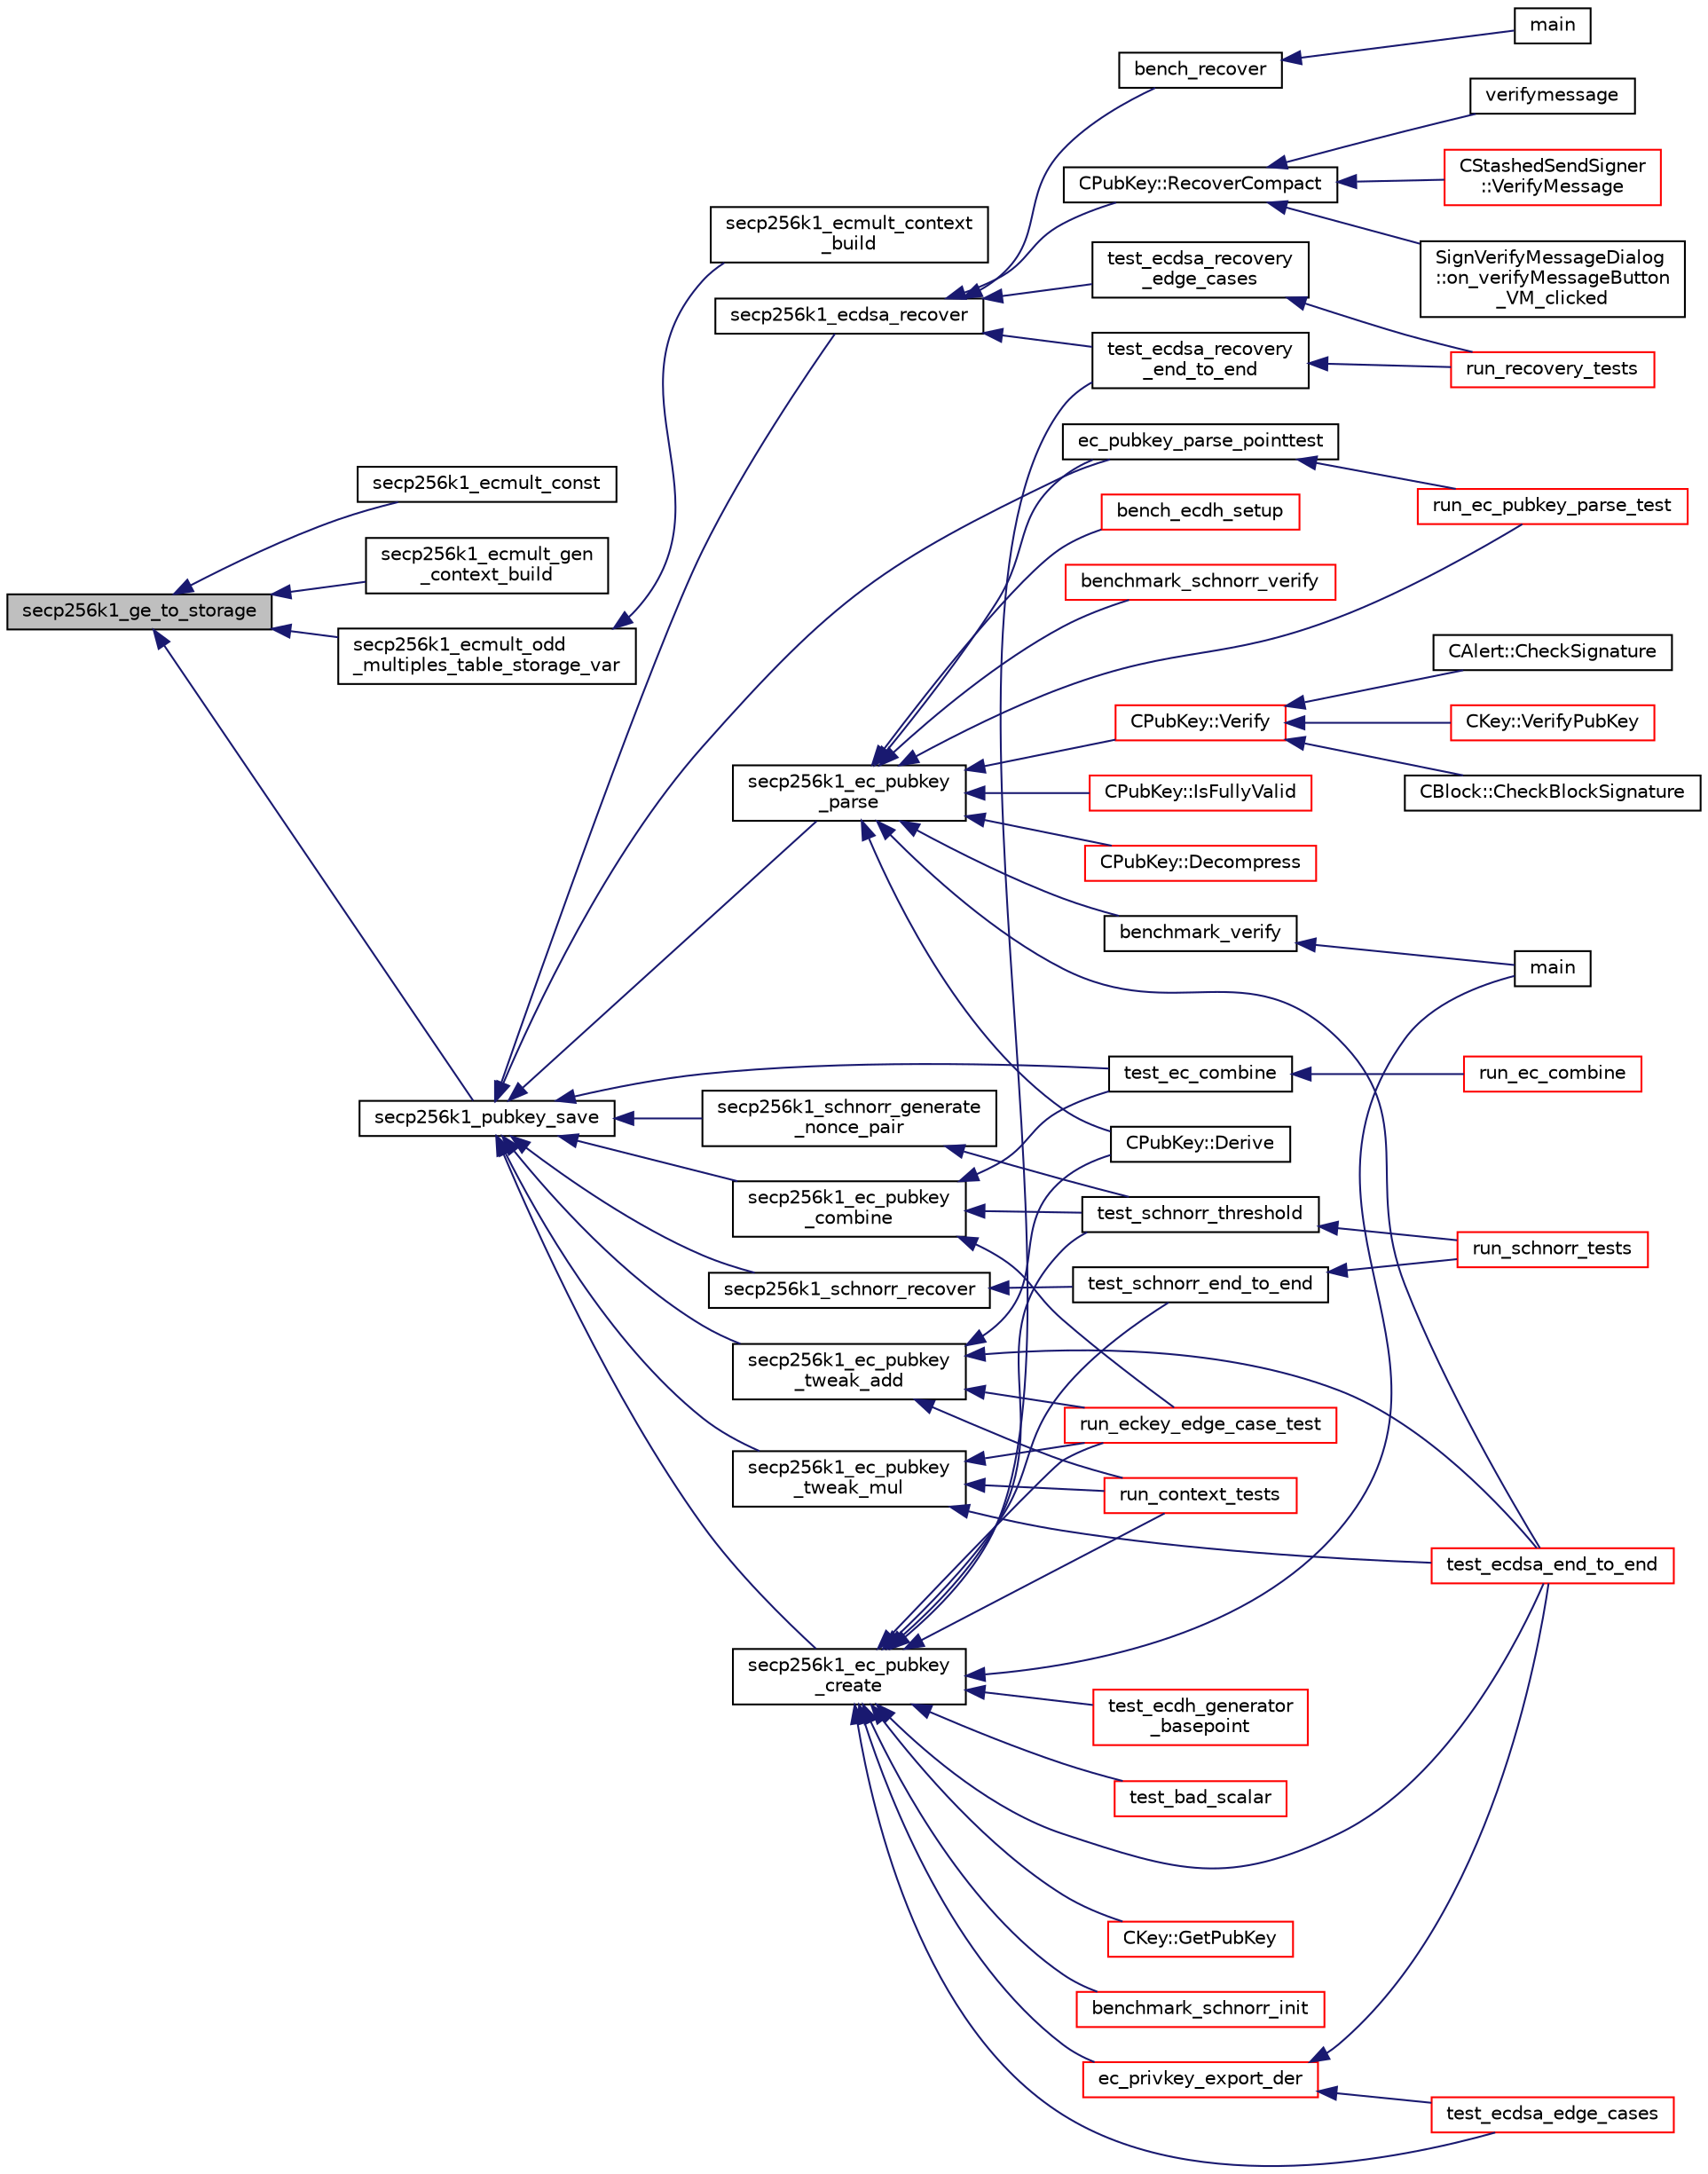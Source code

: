 digraph "secp256k1_ge_to_storage"
{
  edge [fontname="Helvetica",fontsize="10",labelfontname="Helvetica",labelfontsize="10"];
  node [fontname="Helvetica",fontsize="10",shape=record];
  rankdir="LR";
  Node1432 [label="secp256k1_ge_to_storage",height=0.2,width=0.4,color="black", fillcolor="grey75", style="filled", fontcolor="black"];
  Node1432 -> Node1433 [dir="back",color="midnightblue",fontsize="10",style="solid",fontname="Helvetica"];
  Node1433 [label="secp256k1_ecmult_const",height=0.2,width=0.4,color="black", fillcolor="white", style="filled",URL="$d6/d3e/ecmult__const__impl_8h.html#a89f4e02fa2a4630ae0c5e302457f7931"];
  Node1432 -> Node1434 [dir="back",color="midnightblue",fontsize="10",style="solid",fontname="Helvetica"];
  Node1434 [label="secp256k1_ecmult_gen\l_context_build",height=0.2,width=0.4,color="black", fillcolor="white", style="filled",URL="$d9/d00/ecmult__gen__impl_8h.html#afaf90b2a6554053187cdc89df0dafd21"];
  Node1432 -> Node1435 [dir="back",color="midnightblue",fontsize="10",style="solid",fontname="Helvetica"];
  Node1435 [label="secp256k1_ecmult_odd\l_multiples_table_storage_var",height=0.2,width=0.4,color="black", fillcolor="white", style="filled",URL="$d5/d17/ecmult__impl_8h.html#a72a05df0626a92692be8ca5e68c19a56"];
  Node1435 -> Node1436 [dir="back",color="midnightblue",fontsize="10",style="solid",fontname="Helvetica"];
  Node1436 [label="secp256k1_ecmult_context\l_build",height=0.2,width=0.4,color="black", fillcolor="white", style="filled",URL="$d5/d17/ecmult__impl_8h.html#acc2494f319c79f6cc15982f43e7a6f00"];
  Node1432 -> Node1437 [dir="back",color="midnightblue",fontsize="10",style="solid",fontname="Helvetica"];
  Node1437 [label="secp256k1_pubkey_save",height=0.2,width=0.4,color="black", fillcolor="white", style="filled",URL="$d1/d8c/secp256k1_8c.html#aa061c9c5c861017bef990e5c4653e0f4"];
  Node1437 -> Node1438 [dir="back",color="midnightblue",fontsize="10",style="solid",fontname="Helvetica"];
  Node1438 [label="secp256k1_ecdsa_recover",height=0.2,width=0.4,color="black", fillcolor="white", style="filled",URL="$d6/d5d/recovery_2main__impl_8h.html#a75f3e32e9a25eac9e8f9d3a5a8b0dc94",tooltip="Recover an ECDSA public key from a signature. "];
  Node1438 -> Node1439 [dir="back",color="midnightblue",fontsize="10",style="solid",fontname="Helvetica"];
  Node1439 [label="CPubKey::RecoverCompact",height=0.2,width=0.4,color="black", fillcolor="white", style="filled",URL="$da/d4e/class_c_pub_key.html#a169505e735a02db385486b0affeb565c"];
  Node1439 -> Node1440 [dir="back",color="midnightblue",fontsize="10",style="solid",fontname="Helvetica"];
  Node1440 [label="SignVerifyMessageDialog\l::on_verifyMessageButton\l_VM_clicked",height=0.2,width=0.4,color="black", fillcolor="white", style="filled",URL="$d1/d26/class_sign_verify_message_dialog.html#ae37dec200b27f23c409221511447ae1e"];
  Node1439 -> Node1441 [dir="back",color="midnightblue",fontsize="10",style="solid",fontname="Helvetica"];
  Node1441 [label="verifymessage",height=0.2,width=0.4,color="black", fillcolor="white", style="filled",URL="$db/d48/rpcmisc_8cpp.html#ad8fce781dfd9dfd4866bba2a4589141a"];
  Node1439 -> Node1442 [dir="back",color="midnightblue",fontsize="10",style="solid",fontname="Helvetica"];
  Node1442 [label="CStashedSendSigner\l::VerifyMessage",height=0.2,width=0.4,color="red", fillcolor="white", style="filled",URL="$da/d0a/class_c_stashed_send_signer.html#a917e4eb567f2005a73ef59bafcf46bd4",tooltip="Verify the message, returns true if succcessful. "];
  Node1438 -> Node1501 [dir="back",color="midnightblue",fontsize="10",style="solid",fontname="Helvetica"];
  Node1501 [label="bench_recover",height=0.2,width=0.4,color="black", fillcolor="white", style="filled",URL="$d7/d8e/bench__recover_8c.html#a6bbc6888c36d93d55e5410b25121db10"];
  Node1501 -> Node1502 [dir="back",color="midnightblue",fontsize="10",style="solid",fontname="Helvetica"];
  Node1502 [label="main",height=0.2,width=0.4,color="black", fillcolor="white", style="filled",URL="$d7/d8e/bench__recover_8c.html#a840291bc02cba5474a4cb46a9b9566fe"];
  Node1438 -> Node1503 [dir="back",color="midnightblue",fontsize="10",style="solid",fontname="Helvetica"];
  Node1503 [label="test_ecdsa_recovery\l_end_to_end",height=0.2,width=0.4,color="black", fillcolor="white", style="filled",URL="$d3/d71/recovery_2tests__impl_8h.html#a70649882936497184992dfaa06b1106f"];
  Node1503 -> Node1504 [dir="back",color="midnightblue",fontsize="10",style="solid",fontname="Helvetica"];
  Node1504 [label="run_recovery_tests",height=0.2,width=0.4,color="red", fillcolor="white", style="filled",URL="$d3/d71/recovery_2tests__impl_8h.html#a3a06f71955483e9502f3c408857407f2"];
  Node1438 -> Node1506 [dir="back",color="midnightblue",fontsize="10",style="solid",fontname="Helvetica"];
  Node1506 [label="test_ecdsa_recovery\l_edge_cases",height=0.2,width=0.4,color="black", fillcolor="white", style="filled",URL="$d3/d71/recovery_2tests__impl_8h.html#ad6d3138600637a7c940bc40a22795e46"];
  Node1506 -> Node1504 [dir="back",color="midnightblue",fontsize="10",style="solid",fontname="Helvetica"];
  Node1437 -> Node1507 [dir="back",color="midnightblue",fontsize="10",style="solid",fontname="Helvetica"];
  Node1507 [label="secp256k1_schnorr_recover",height=0.2,width=0.4,color="black", fillcolor="white", style="filled",URL="$d9/dab/schnorr_2main__impl_8h.html#aa4480a44de97ffc056712ea9fd9631c5",tooltip="Recover an EC public key from a Schnorr signature created using secp256k1_schnorr_sign. "];
  Node1507 -> Node1508 [dir="back",color="midnightblue",fontsize="10",style="solid",fontname="Helvetica"];
  Node1508 [label="test_schnorr_end_to_end",height=0.2,width=0.4,color="black", fillcolor="white", style="filled",URL="$d4/d1d/schnorr_2tests__impl_8h.html#a0fadfae101d2df588a044f55eafcc0e6"];
  Node1508 -> Node1509 [dir="back",color="midnightblue",fontsize="10",style="solid",fontname="Helvetica"];
  Node1509 [label="run_schnorr_tests",height=0.2,width=0.4,color="red", fillcolor="white", style="filled",URL="$d4/d1d/schnorr_2tests__impl_8h.html#a6b31cc8facecda629cf588196a4c936b"];
  Node1437 -> Node1510 [dir="back",color="midnightblue",fontsize="10",style="solid",fontname="Helvetica"];
  Node1510 [label="secp256k1_schnorr_generate\l_nonce_pair",height=0.2,width=0.4,color="black", fillcolor="white", style="filled",URL="$d9/dab/schnorr_2main__impl_8h.html#a67c4e4b188db3530c2e8808162f3a3c5",tooltip="Generate a nonce pair deterministically for use with secp256k1_schnorr_partial_sign. "];
  Node1510 -> Node1511 [dir="back",color="midnightblue",fontsize="10",style="solid",fontname="Helvetica"];
  Node1511 [label="test_schnorr_threshold",height=0.2,width=0.4,color="black", fillcolor="white", style="filled",URL="$d4/d1d/schnorr_2tests__impl_8h.html#a7c79e0204a103b99844bdf1b2ac4cb57"];
  Node1511 -> Node1509 [dir="back",color="midnightblue",fontsize="10",style="solid",fontname="Helvetica"];
  Node1437 -> Node1512 [dir="back",color="midnightblue",fontsize="10",style="solid",fontname="Helvetica"];
  Node1512 [label="secp256k1_ec_pubkey\l_parse",height=0.2,width=0.4,color="black", fillcolor="white", style="filled",URL="$d1/d8c/secp256k1_8c.html#a4a359778a7faf65fba9d34db17642d20",tooltip="Parse a variable-length public key into the pubkey object. "];
  Node1512 -> Node1513 [dir="back",color="midnightblue",fontsize="10",style="solid",fontname="Helvetica"];
  Node1513 [label="CPubKey::Verify",height=0.2,width=0.4,color="red", fillcolor="white", style="filled",URL="$da/d4e/class_c_pub_key.html#a5b3fef213b227394ca9d0a1e3baa957e"];
  Node1513 -> Node1514 [dir="back",color="midnightblue",fontsize="10",style="solid",fontname="Helvetica"];
  Node1514 [label="CAlert::CheckSignature",height=0.2,width=0.4,color="black", fillcolor="white", style="filled",URL="$db/dff/class_c_alert.html#a862d9fb7ebdfc0483b30862d2a75d527"];
  Node1513 -> Node1515 [dir="back",color="midnightblue",fontsize="10",style="solid",fontname="Helvetica"];
  Node1515 [label="CKey::VerifyPubKey",height=0.2,width=0.4,color="red", fillcolor="white", style="filled",URL="$d2/d63/class_c_key.html#ac53425b8d0f89067bce781c485101b20",tooltip="Verify thoroughly whether a private key and a public key match. "];
  Node1513 -> Node1523 [dir="back",color="midnightblue",fontsize="10",style="solid",fontname="Helvetica"];
  Node1523 [label="CBlock::CheckBlockSignature",height=0.2,width=0.4,color="black", fillcolor="white", style="filled",URL="$d3/d51/class_c_block.html#a2ff0deeda85c23cde1a78365d6fc6c2c"];
  Node1512 -> Node1664 [dir="back",color="midnightblue",fontsize="10",style="solid",fontname="Helvetica"];
  Node1664 [label="CPubKey::IsFullyValid",height=0.2,width=0.4,color="red", fillcolor="white", style="filled",URL="$da/d4e/class_c_pub_key.html#a69d8d49962240a5696410229dd83c93e"];
  Node1512 -> Node1669 [dir="back",color="midnightblue",fontsize="10",style="solid",fontname="Helvetica"];
  Node1669 [label="CPubKey::Decompress",height=0.2,width=0.4,color="red", fillcolor="white", style="filled",URL="$da/d4e/class_c_pub_key.html#a572689418fecf47b300a11519bc3da36"];
  Node1512 -> Node1671 [dir="back",color="midnightblue",fontsize="10",style="solid",fontname="Helvetica"];
  Node1671 [label="CPubKey::Derive",height=0.2,width=0.4,color="black", fillcolor="white", style="filled",URL="$da/d4e/class_c_pub_key.html#a6e70269c1be731ace2fce8bfba9a0c36"];
  Node1512 -> Node1672 [dir="back",color="midnightblue",fontsize="10",style="solid",fontname="Helvetica"];
  Node1672 [label="bench_ecdh_setup",height=0.2,width=0.4,color="red", fillcolor="white", style="filled",URL="$da/d1c/bench__ecdh_8c.html#a2afcc388be168d338b21eb22c4991df0"];
  Node1512 -> Node1674 [dir="back",color="midnightblue",fontsize="10",style="solid",fontname="Helvetica"];
  Node1674 [label="benchmark_schnorr_verify",height=0.2,width=0.4,color="red", fillcolor="white", style="filled",URL="$d0/df4/bench__schnorr__verify_8c.html#a45550cf8aad65472340a81f6f05c6546"];
  Node1512 -> Node1676 [dir="back",color="midnightblue",fontsize="10",style="solid",fontname="Helvetica"];
  Node1676 [label="benchmark_verify",height=0.2,width=0.4,color="black", fillcolor="white", style="filled",URL="$dd/d4a/bench__verify_8c.html#aad3aa8194973c32b12fa5d7eb1b0a462"];
  Node1676 -> Node1677 [dir="back",color="midnightblue",fontsize="10",style="solid",fontname="Helvetica"];
  Node1677 [label="main",height=0.2,width=0.4,color="black", fillcolor="white", style="filled",URL="$dd/d4a/bench__verify_8c.html#a840291bc02cba5474a4cb46a9b9566fe"];
  Node1512 -> Node1678 [dir="back",color="midnightblue",fontsize="10",style="solid",fontname="Helvetica"];
  Node1678 [label="ec_pubkey_parse_pointtest",height=0.2,width=0.4,color="black", fillcolor="white", style="filled",URL="$d5/d7f/tests_8c.html#ab33610b81949f135f12a8f2aab3dc192"];
  Node1678 -> Node1679 [dir="back",color="midnightblue",fontsize="10",style="solid",fontname="Helvetica"];
  Node1679 [label="run_ec_pubkey_parse_test",height=0.2,width=0.4,color="red", fillcolor="white", style="filled",URL="$d5/d7f/tests_8c.html#a24bd2af11fcef9c3f2abb62862d6fe97"];
  Node1512 -> Node1679 [dir="back",color="midnightblue",fontsize="10",style="solid",fontname="Helvetica"];
  Node1512 -> Node1680 [dir="back",color="midnightblue",fontsize="10",style="solid",fontname="Helvetica"];
  Node1680 [label="test_ecdsa_end_to_end",height=0.2,width=0.4,color="red", fillcolor="white", style="filled",URL="$d5/d7f/tests_8c.html#a3fc9dc1908215215a68690ea1bfa8bcd"];
  Node1437 -> Node1682 [dir="back",color="midnightblue",fontsize="10",style="solid",fontname="Helvetica"];
  Node1682 [label="secp256k1_ec_pubkey\l_create",height=0.2,width=0.4,color="black", fillcolor="white", style="filled",URL="$d1/d8c/secp256k1_8c.html#ac5806cffd3278e64f863027eaa8e1284",tooltip="Compute the public key for a secret key. "];
  Node1682 -> Node1683 [dir="back",color="midnightblue",fontsize="10",style="solid",fontname="Helvetica"];
  Node1683 [label="ec_privkey_export_der",height=0.2,width=0.4,color="red", fillcolor="white", style="filled",URL="$d1/dbc/key_8cpp.html#a8cafc8a5eaf9a41f141e31d7c42ed7b9"];
  Node1683 -> Node1680 [dir="back",color="midnightblue",fontsize="10",style="solid",fontname="Helvetica"];
  Node1683 -> Node1687 [dir="back",color="midnightblue",fontsize="10",style="solid",fontname="Helvetica"];
  Node1687 [label="test_ecdsa_edge_cases",height=0.2,width=0.4,color="red", fillcolor="white", style="filled",URL="$d5/d7f/tests_8c.html#abbcb27d1eb13654db9b2e281ffce021e"];
  Node1682 -> Node1689 [dir="back",color="midnightblue",fontsize="10",style="solid",fontname="Helvetica"];
  Node1689 [label="CKey::GetPubKey",height=0.2,width=0.4,color="red", fillcolor="white", style="filled",URL="$d2/d63/class_c_key.html#aa1085c59603a62db6ec776300f250337"];
  Node1682 -> Node1731 [dir="back",color="midnightblue",fontsize="10",style="solid",fontname="Helvetica"];
  Node1731 [label="benchmark_schnorr_init",height=0.2,width=0.4,color="red", fillcolor="white", style="filled",URL="$d0/df4/bench__schnorr__verify_8c.html#a1017a4ccacfa7f4de5828701acce8184"];
  Node1682 -> Node1677 [dir="back",color="midnightblue",fontsize="10",style="solid",fontname="Helvetica"];
  Node1682 -> Node1732 [dir="back",color="midnightblue",fontsize="10",style="solid",fontname="Helvetica"];
  Node1732 [label="test_ecdh_generator\l_basepoint",height=0.2,width=0.4,color="red", fillcolor="white", style="filled",URL="$d5/d65/ecdh_2tests__impl_8h.html#ab13157e14f777c18f14fefc834d067c5"];
  Node1682 -> Node1734 [dir="back",color="midnightblue",fontsize="10",style="solid",fontname="Helvetica"];
  Node1734 [label="test_bad_scalar",height=0.2,width=0.4,color="red", fillcolor="white", style="filled",URL="$d5/d65/ecdh_2tests__impl_8h.html#a505bff7cea922e6d8aa4f7525cfd191a"];
  Node1682 -> Node1503 [dir="back",color="midnightblue",fontsize="10",style="solid",fontname="Helvetica"];
  Node1682 -> Node1508 [dir="back",color="midnightblue",fontsize="10",style="solid",fontname="Helvetica"];
  Node1682 -> Node1511 [dir="back",color="midnightblue",fontsize="10",style="solid",fontname="Helvetica"];
  Node1682 -> Node1735 [dir="back",color="midnightblue",fontsize="10",style="solid",fontname="Helvetica"];
  Node1735 [label="run_context_tests",height=0.2,width=0.4,color="red", fillcolor="white", style="filled",URL="$d5/d7f/tests_8c.html#a2f9713526b1e988694c6e2026a6fce69"];
  Node1682 -> Node1736 [dir="back",color="midnightblue",fontsize="10",style="solid",fontname="Helvetica"];
  Node1736 [label="run_eckey_edge_case_test",height=0.2,width=0.4,color="red", fillcolor="white", style="filled",URL="$d5/d7f/tests_8c.html#a32498e86a99a258f68cd4b1176f47966"];
  Node1682 -> Node1680 [dir="back",color="midnightblue",fontsize="10",style="solid",fontname="Helvetica"];
  Node1682 -> Node1687 [dir="back",color="midnightblue",fontsize="10",style="solid",fontname="Helvetica"];
  Node1437 -> Node1737 [dir="back",color="midnightblue",fontsize="10",style="solid",fontname="Helvetica"];
  Node1737 [label="secp256k1_ec_pubkey\l_tweak_add",height=0.2,width=0.4,color="black", fillcolor="white", style="filled",URL="$d1/d8c/secp256k1_8c.html#ae298cd31c7f5f3e12a1adb27c4831c68",tooltip="Tweak a public key by adding tweak times the generator to it. "];
  Node1737 -> Node1671 [dir="back",color="midnightblue",fontsize="10",style="solid",fontname="Helvetica"];
  Node1737 -> Node1735 [dir="back",color="midnightblue",fontsize="10",style="solid",fontname="Helvetica"];
  Node1737 -> Node1736 [dir="back",color="midnightblue",fontsize="10",style="solid",fontname="Helvetica"];
  Node1737 -> Node1680 [dir="back",color="midnightblue",fontsize="10",style="solid",fontname="Helvetica"];
  Node1437 -> Node1738 [dir="back",color="midnightblue",fontsize="10",style="solid",fontname="Helvetica"];
  Node1738 [label="secp256k1_ec_pubkey\l_tweak_mul",height=0.2,width=0.4,color="black", fillcolor="white", style="filled",URL="$d1/d8c/secp256k1_8c.html#a6d391761d8c1cb4875d6d0b348d31cec",tooltip="Tweak a public key by multiplying it by a tweak value. "];
  Node1738 -> Node1735 [dir="back",color="midnightblue",fontsize="10",style="solid",fontname="Helvetica"];
  Node1738 -> Node1736 [dir="back",color="midnightblue",fontsize="10",style="solid",fontname="Helvetica"];
  Node1738 -> Node1680 [dir="back",color="midnightblue",fontsize="10",style="solid",fontname="Helvetica"];
  Node1437 -> Node1739 [dir="back",color="midnightblue",fontsize="10",style="solid",fontname="Helvetica"];
  Node1739 [label="secp256k1_ec_pubkey\l_combine",height=0.2,width=0.4,color="black", fillcolor="white", style="filled",URL="$d1/d8c/secp256k1_8c.html#a92498665c38198fc1943e463c017c140",tooltip="Add a number of public keys together. "];
  Node1739 -> Node1511 [dir="back",color="midnightblue",fontsize="10",style="solid",fontname="Helvetica"];
  Node1739 -> Node1740 [dir="back",color="midnightblue",fontsize="10",style="solid",fontname="Helvetica"];
  Node1740 [label="test_ec_combine",height=0.2,width=0.4,color="black", fillcolor="white", style="filled",URL="$d5/d7f/tests_8c.html#af668387a475fa94107e316b2ddc003cf"];
  Node1740 -> Node1741 [dir="back",color="midnightblue",fontsize="10",style="solid",fontname="Helvetica"];
  Node1741 [label="run_ec_combine",height=0.2,width=0.4,color="red", fillcolor="white", style="filled",URL="$d5/d7f/tests_8c.html#a394075284eed27ac8d87935f73d4c673"];
  Node1739 -> Node1736 [dir="back",color="midnightblue",fontsize="10",style="solid",fontname="Helvetica"];
  Node1437 -> Node1740 [dir="back",color="midnightblue",fontsize="10",style="solid",fontname="Helvetica"];
  Node1437 -> Node1678 [dir="back",color="midnightblue",fontsize="10",style="solid",fontname="Helvetica"];
}

